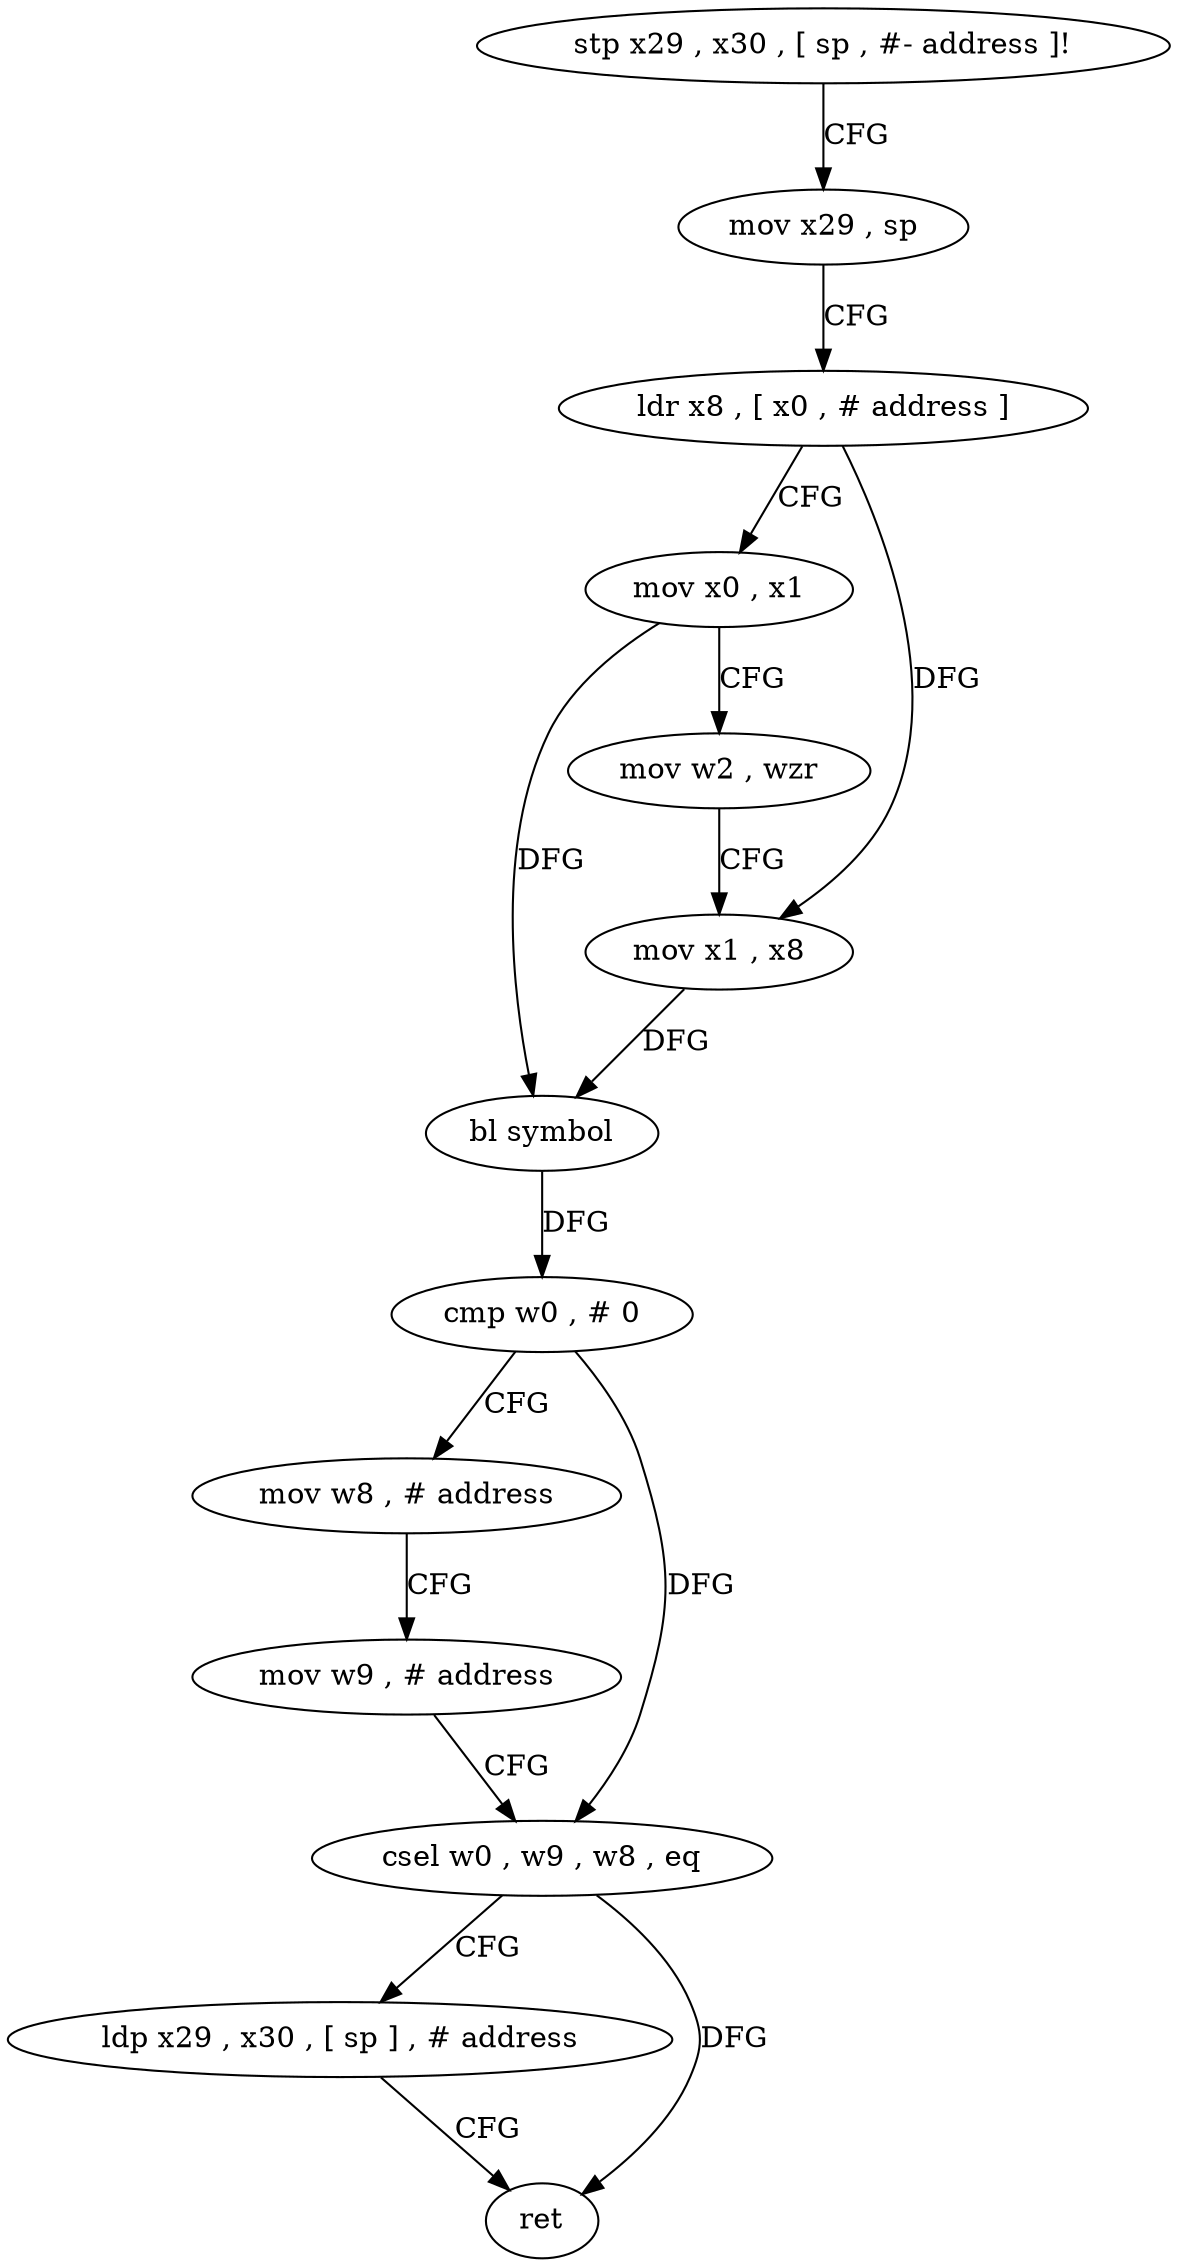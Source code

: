 digraph "func" {
"4210212" [label = "stp x29 , x30 , [ sp , #- address ]!" ]
"4210216" [label = "mov x29 , sp" ]
"4210220" [label = "ldr x8 , [ x0 , # address ]" ]
"4210224" [label = "mov x0 , x1" ]
"4210228" [label = "mov w2 , wzr" ]
"4210232" [label = "mov x1 , x8" ]
"4210236" [label = "bl symbol" ]
"4210240" [label = "cmp w0 , # 0" ]
"4210244" [label = "mov w8 , # address" ]
"4210248" [label = "mov w9 , # address" ]
"4210252" [label = "csel w0 , w9 , w8 , eq" ]
"4210256" [label = "ldp x29 , x30 , [ sp ] , # address" ]
"4210260" [label = "ret" ]
"4210212" -> "4210216" [ label = "CFG" ]
"4210216" -> "4210220" [ label = "CFG" ]
"4210220" -> "4210224" [ label = "CFG" ]
"4210220" -> "4210232" [ label = "DFG" ]
"4210224" -> "4210228" [ label = "CFG" ]
"4210224" -> "4210236" [ label = "DFG" ]
"4210228" -> "4210232" [ label = "CFG" ]
"4210232" -> "4210236" [ label = "DFG" ]
"4210236" -> "4210240" [ label = "DFG" ]
"4210240" -> "4210244" [ label = "CFG" ]
"4210240" -> "4210252" [ label = "DFG" ]
"4210244" -> "4210248" [ label = "CFG" ]
"4210248" -> "4210252" [ label = "CFG" ]
"4210252" -> "4210256" [ label = "CFG" ]
"4210252" -> "4210260" [ label = "DFG" ]
"4210256" -> "4210260" [ label = "CFG" ]
}
